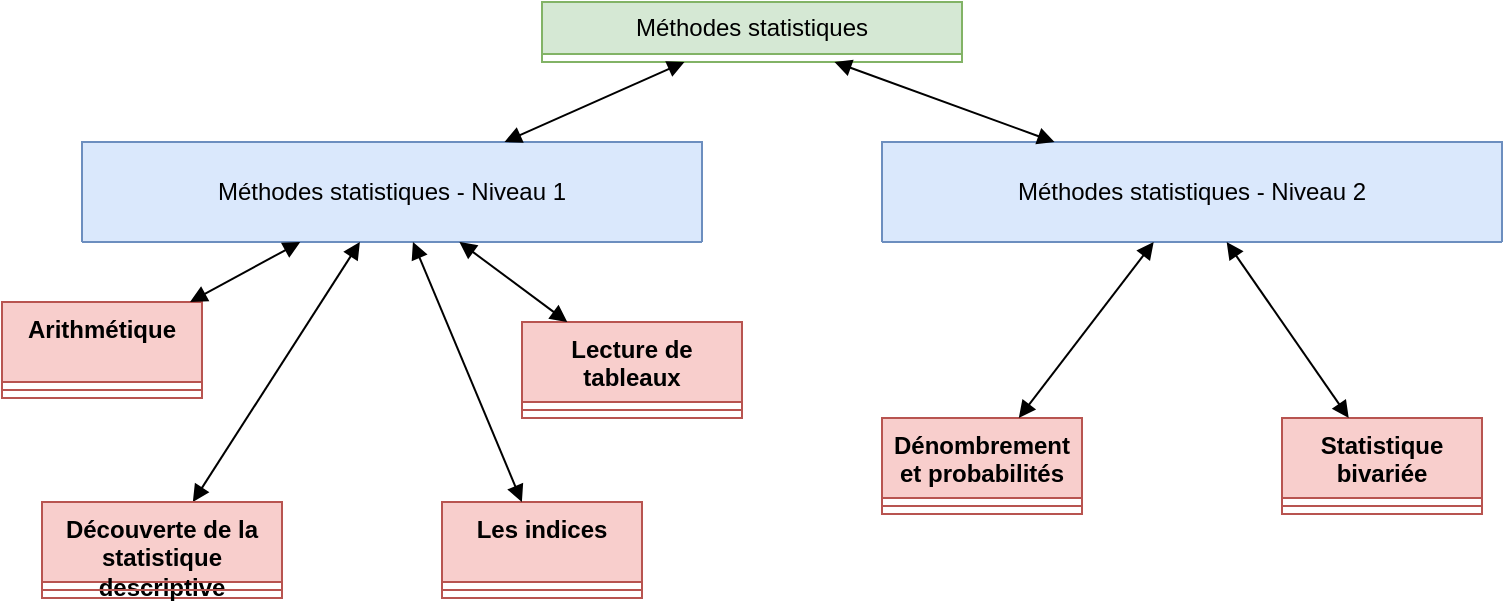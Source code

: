 <mxfile version="24.7.16">
  <diagram name="Page-1" id="TVbX9KgjACldvgUGH_jM">
    <mxGraphModel dx="794" dy="386" grid="1" gridSize="10" guides="1" tooltips="1" connect="1" arrows="1" fold="1" page="1" pageScale="1" pageWidth="827" pageHeight="1169" math="0" shadow="0">
      <root>
        <mxCell id="0" />
        <mxCell id="1" parent="0" />
        <mxCell id="oGcL695DofoNEhs4g2Zo-6" value="Méthodes statistiques" style="swimlane;fontStyle=0;childLayout=stackLayout;horizontal=1;startSize=26;fillColor=#d5e8d4;horizontalStack=0;resizeParent=1;resizeParentMax=0;resizeLast=0;collapsible=1;marginBottom=0;whiteSpace=wrap;html=1;strokeColor=#82b366;" parent="1" vertex="1" collapsed="1">
          <mxGeometry x="290" y="10" width="210" height="30" as="geometry">
            <mxRectangle x="320" y="10" width="200" height="52" as="alternateBounds" />
          </mxGeometry>
        </mxCell>
        <mxCell id="oGcL695DofoNEhs4g2Zo-7" value="+ description: type" style="text;strokeColor=none;fillColor=none;align=left;verticalAlign=top;spacingLeft=4;spacingRight=4;overflow=hidden;rotatable=0;points=[[0,0.5],[1,0.5]];portConstraint=eastwest;whiteSpace=wrap;html=1;" parent="oGcL695DofoNEhs4g2Zo-6" vertex="1">
          <mxGeometry y="26" width="200" height="26" as="geometry" />
        </mxCell>
        <mxCell id="oGcL695DofoNEhs4g2Zo-15" value="Méthodes statistiques - Niveau 1" style="swimlane;fontStyle=0;childLayout=stackLayout;horizontal=1;startSize=50;fillColor=#dae8fc;horizontalStack=0;resizeParent=1;resizeParentMax=0;resizeLast=0;collapsible=1;marginBottom=0;whiteSpace=wrap;html=1;strokeColor=#6c8ebf;" parent="1" vertex="1" collapsed="1">
          <mxGeometry x="60" y="80" width="310" height="50" as="geometry">
            <mxRectangle x="350" y="670" width="140" height="128" as="alternateBounds" />
          </mxGeometry>
        </mxCell>
        <mxCell id="oGcL695DofoNEhs4g2Zo-16" value="+ niveau : 2" style="text;strokeColor=none;fillColor=none;align=left;verticalAlign=top;spacingLeft=4;spacingRight=4;overflow=hidden;rotatable=0;points=[[0,0.5],[1,0.5]];portConstraint=eastwest;whiteSpace=wrap;html=1;" parent="oGcL695DofoNEhs4g2Zo-15" vertex="1">
          <mxGeometry y="50" width="140" height="26" as="geometry" />
        </mxCell>
        <mxCell id="oGcL695DofoNEhs4g2Zo-17" value="+ objectifs: type" style="text;strokeColor=none;fillColor=none;align=left;verticalAlign=top;spacingLeft=4;spacingRight=4;overflow=hidden;rotatable=0;points=[[0,0.5],[1,0.5]];portConstraint=eastwest;whiteSpace=wrap;html=1;" parent="oGcL695DofoNEhs4g2Zo-15" vertex="1">
          <mxGeometry y="76" width="140" height="26" as="geometry" />
        </mxCell>
        <mxCell id="oGcL695DofoNEhs4g2Zo-18" value="+ durée: 3-4 heures" style="text;strokeColor=none;fillColor=none;align=left;verticalAlign=top;spacingLeft=4;spacingRight=4;overflow=hidden;rotatable=0;points=[[0,0.5],[1,0.5]];portConstraint=eastwest;whiteSpace=wrap;html=1;" parent="oGcL695DofoNEhs4g2Zo-15" vertex="1">
          <mxGeometry y="102" width="140" height="26" as="geometry" />
        </mxCell>
        <mxCell id="M_tgrwhZa5VNIvvHF0bR-32" value="Arithmétique" style="swimlane;fontStyle=1;align=center;verticalAlign=top;childLayout=stackLayout;horizontal=1;startSize=40;horizontalStack=0;resizeParent=1;resizeParentMax=0;resizeLast=0;collapsible=1;marginBottom=0;whiteSpace=wrap;html=1;fillColor=#f8cecc;strokeColor=#b85450;" parent="1" vertex="1">
          <mxGeometry x="20" y="160" width="100" height="48" as="geometry" />
        </mxCell>
        <mxCell id="M_tgrwhZa5VNIvvHF0bR-33" value="&lt;div&gt;1 didacti&lt;/div&gt;" style="text;strokeColor=none;fillColor=none;align=left;verticalAlign=top;spacingLeft=4;spacingRight=4;overflow=hidden;rotatable=0;points=[[0,0.5],[1,0.5]];portConstraint=eastwest;whiteSpace=wrap;html=1;" parent="M_tgrwhZa5VNIvvHF0bR-32" vertex="1">
          <mxGeometry y="40" width="100" as="geometry" />
        </mxCell>
        <mxCell id="M_tgrwhZa5VNIvvHF0bR-34" value="" style="line;strokeWidth=1;fillColor=none;align=left;verticalAlign=middle;spacingTop=-1;spacingLeft=3;spacingRight=3;rotatable=0;labelPosition=right;points=[];portConstraint=eastwest;strokeColor=inherit;" parent="M_tgrwhZa5VNIvvHF0bR-32" vertex="1">
          <mxGeometry y="40" width="100" height="8" as="geometry" />
        </mxCell>
        <mxCell id="M_tgrwhZa5VNIvvHF0bR-35" value="" style="endArrow=block;startArrow=block;endFill=1;startFill=1;html=1;rounded=0;" parent="1" source="oGcL695DofoNEhs4g2Zo-15" target="M_tgrwhZa5VNIvvHF0bR-32" edge="1">
          <mxGeometry width="160" relative="1" as="geometry">
            <mxPoint x="394.5" y="380" as="sourcePoint" />
            <mxPoint x="394.5" y="505" as="targetPoint" />
          </mxGeometry>
        </mxCell>
        <mxCell id="M_tgrwhZa5VNIvvHF0bR-36" value="" style="endArrow=block;startArrow=block;endFill=1;startFill=1;html=1;rounded=0;" parent="1" source="oGcL695DofoNEhs4g2Zo-15" target="t3XVpiBwM0hyzEMl5jXf-9" edge="1">
          <mxGeometry width="160" relative="1" as="geometry">
            <mxPoint x="324" y="340" as="sourcePoint" />
            <mxPoint x="126.594" y="288" as="targetPoint" />
            <Array as="points" />
          </mxGeometry>
        </mxCell>
        <mxCell id="t3XVpiBwM0hyzEMl5jXf-1" value="Méthodes statistiques - Niveau 2" style="swimlane;fontStyle=0;childLayout=stackLayout;horizontal=1;startSize=50;fillColor=#dae8fc;horizontalStack=0;resizeParent=1;resizeParentMax=0;resizeLast=0;collapsible=1;marginBottom=0;whiteSpace=wrap;html=1;strokeColor=#6c8ebf;" vertex="1" collapsed="1" parent="1">
          <mxGeometry x="460" y="80" width="310" height="50" as="geometry">
            <mxRectangle x="350" y="670" width="140" height="128" as="alternateBounds" />
          </mxGeometry>
        </mxCell>
        <mxCell id="t3XVpiBwM0hyzEMl5jXf-2" value="+ niveau : 2" style="text;strokeColor=none;fillColor=none;align=left;verticalAlign=top;spacingLeft=4;spacingRight=4;overflow=hidden;rotatable=0;points=[[0,0.5],[1,0.5]];portConstraint=eastwest;whiteSpace=wrap;html=1;" vertex="1" parent="t3XVpiBwM0hyzEMl5jXf-1">
          <mxGeometry y="50" width="140" height="26" as="geometry" />
        </mxCell>
        <mxCell id="t3XVpiBwM0hyzEMl5jXf-3" value="+ objectifs: type" style="text;strokeColor=none;fillColor=none;align=left;verticalAlign=top;spacingLeft=4;spacingRight=4;overflow=hidden;rotatable=0;points=[[0,0.5],[1,0.5]];portConstraint=eastwest;whiteSpace=wrap;html=1;" vertex="1" parent="t3XVpiBwM0hyzEMl5jXf-1">
          <mxGeometry y="76" width="140" height="26" as="geometry" />
        </mxCell>
        <mxCell id="t3XVpiBwM0hyzEMl5jXf-4" value="+ durée: 3-4 heures" style="text;strokeColor=none;fillColor=none;align=left;verticalAlign=top;spacingLeft=4;spacingRight=4;overflow=hidden;rotatable=0;points=[[0,0.5],[1,0.5]];portConstraint=eastwest;whiteSpace=wrap;html=1;" vertex="1" parent="t3XVpiBwM0hyzEMl5jXf-1">
          <mxGeometry y="102" width="140" height="26" as="geometry" />
        </mxCell>
        <mxCell id="t3XVpiBwM0hyzEMl5jXf-5" value="Lecture de tableaux" style="swimlane;fontStyle=1;align=center;verticalAlign=top;childLayout=stackLayout;horizontal=1;startSize=40;horizontalStack=0;resizeParent=1;resizeParentMax=0;resizeLast=0;collapsible=1;marginBottom=0;whiteSpace=wrap;html=1;fillColor=#f8cecc;strokeColor=#b85450;" vertex="1" parent="1">
          <mxGeometry x="280" y="170" width="110" height="48" as="geometry" />
        </mxCell>
        <mxCell id="t3XVpiBwM0hyzEMl5jXf-6" value="un feedback" style="text;strokeColor=none;fillColor=none;align=left;verticalAlign=top;spacingLeft=4;spacingRight=4;overflow=hidden;rotatable=0;points=[[0,0.5],[1,0.5]];portConstraint=eastwest;whiteSpace=wrap;html=1;" vertex="1" parent="t3XVpiBwM0hyzEMl5jXf-5">
          <mxGeometry y="40" width="110" as="geometry" />
        </mxCell>
        <mxCell id="t3XVpiBwM0hyzEMl5jXf-7" value="" style="line;strokeWidth=1;fillColor=none;align=left;verticalAlign=middle;spacingTop=-1;spacingLeft=3;spacingRight=3;rotatable=0;labelPosition=right;points=[];portConstraint=eastwest;strokeColor=inherit;" vertex="1" parent="t3XVpiBwM0hyzEMl5jXf-5">
          <mxGeometry y="40" width="110" height="8" as="geometry" />
        </mxCell>
        <mxCell id="t3XVpiBwM0hyzEMl5jXf-12" value="Les indices" style="swimlane;fontStyle=1;align=center;verticalAlign=top;childLayout=stackLayout;horizontal=1;startSize=40;horizontalStack=0;resizeParent=1;resizeParentMax=0;resizeLast=0;collapsible=1;marginBottom=0;whiteSpace=wrap;html=1;fillColor=#f8cecc;strokeColor=#b85450;" vertex="1" parent="1">
          <mxGeometry x="240" y="260" width="100" height="48" as="geometry" />
        </mxCell>
        <mxCell id="t3XVpiBwM0hyzEMl5jXf-13" value="&lt;div&gt;1 didacti&lt;/div&gt;" style="text;strokeColor=none;fillColor=none;align=left;verticalAlign=top;spacingLeft=4;spacingRight=4;overflow=hidden;rotatable=0;points=[[0,0.5],[1,0.5]];portConstraint=eastwest;whiteSpace=wrap;html=1;" vertex="1" parent="t3XVpiBwM0hyzEMl5jXf-12">
          <mxGeometry y="40" width="100" as="geometry" />
        </mxCell>
        <mxCell id="t3XVpiBwM0hyzEMl5jXf-14" value="" style="line;strokeWidth=1;fillColor=none;align=left;verticalAlign=middle;spacingTop=-1;spacingLeft=3;spacingRight=3;rotatable=0;labelPosition=right;points=[];portConstraint=eastwest;strokeColor=inherit;" vertex="1" parent="t3XVpiBwM0hyzEMl5jXf-12">
          <mxGeometry y="40" width="100" height="8" as="geometry" />
        </mxCell>
        <mxCell id="t3XVpiBwM0hyzEMl5jXf-15" value="" style="endArrow=block;startArrow=block;endFill=1;startFill=1;html=1;rounded=0;" edge="1" parent="1" source="oGcL695DofoNEhs4g2Zo-15" target="t3XVpiBwM0hyzEMl5jXf-5">
          <mxGeometry width="160" relative="1" as="geometry">
            <mxPoint x="213" y="140" as="sourcePoint" />
            <mxPoint x="136.594" y="298" as="targetPoint" />
            <Array as="points" />
          </mxGeometry>
        </mxCell>
        <mxCell id="t3XVpiBwM0hyzEMl5jXf-9" value="Découverte de la statistique descriptive" style="swimlane;fontStyle=1;align=center;verticalAlign=top;childLayout=stackLayout;horizontal=1;startSize=40;horizontalStack=0;resizeParent=1;resizeParentMax=0;resizeLast=0;collapsible=1;marginBottom=0;whiteSpace=wrap;html=1;fillColor=#f8cecc;strokeColor=#b85450;" vertex="1" parent="1">
          <mxGeometry x="40" y="260" width="120" height="48" as="geometry" />
        </mxCell>
        <mxCell id="t3XVpiBwM0hyzEMl5jXf-10" value="&lt;div&gt;1 didacti&lt;/div&gt;" style="text;strokeColor=none;fillColor=none;align=left;verticalAlign=top;spacingLeft=4;spacingRight=4;overflow=hidden;rotatable=0;points=[[0,0.5],[1,0.5]];portConstraint=eastwest;whiteSpace=wrap;html=1;" vertex="1" parent="t3XVpiBwM0hyzEMl5jXf-9">
          <mxGeometry y="40" width="120" as="geometry" />
        </mxCell>
        <mxCell id="t3XVpiBwM0hyzEMl5jXf-11" value="" style="line;strokeWidth=1;fillColor=none;align=left;verticalAlign=middle;spacingTop=-1;spacingLeft=3;spacingRight=3;rotatable=0;labelPosition=right;points=[];portConstraint=eastwest;strokeColor=inherit;" vertex="1" parent="t3XVpiBwM0hyzEMl5jXf-9">
          <mxGeometry y="40" width="120" height="8" as="geometry" />
        </mxCell>
        <mxCell id="t3XVpiBwM0hyzEMl5jXf-16" value="" style="endArrow=block;startArrow=block;endFill=1;startFill=1;html=1;rounded=0;" edge="1" parent="1" source="oGcL695DofoNEhs4g2Zo-15" target="t3XVpiBwM0hyzEMl5jXf-12">
          <mxGeometry width="160" relative="1" as="geometry">
            <mxPoint x="206" y="140" as="sourcePoint" />
            <mxPoint x="98" y="280" as="targetPoint" />
            <Array as="points" />
          </mxGeometry>
        </mxCell>
        <mxCell id="t3XVpiBwM0hyzEMl5jXf-17" value="Dénombrement et probabilités" style="swimlane;fontStyle=1;align=center;verticalAlign=top;childLayout=stackLayout;horizontal=1;startSize=40;horizontalStack=0;resizeParent=1;resizeParentMax=0;resizeLast=0;collapsible=1;marginBottom=0;whiteSpace=wrap;html=1;fillColor=#f8cecc;strokeColor=#b85450;" vertex="1" parent="1">
          <mxGeometry x="460" y="218" width="100" height="48" as="geometry" />
        </mxCell>
        <mxCell id="t3XVpiBwM0hyzEMl5jXf-18" value="&lt;div&gt;1 didacti&lt;/div&gt;" style="text;strokeColor=none;fillColor=none;align=left;verticalAlign=top;spacingLeft=4;spacingRight=4;overflow=hidden;rotatable=0;points=[[0,0.5],[1,0.5]];portConstraint=eastwest;whiteSpace=wrap;html=1;" vertex="1" parent="t3XVpiBwM0hyzEMl5jXf-17">
          <mxGeometry y="40" width="100" as="geometry" />
        </mxCell>
        <mxCell id="t3XVpiBwM0hyzEMl5jXf-19" value="" style="line;strokeWidth=1;fillColor=none;align=left;verticalAlign=middle;spacingTop=-1;spacingLeft=3;spacingRight=3;rotatable=0;labelPosition=right;points=[];portConstraint=eastwest;strokeColor=inherit;" vertex="1" parent="t3XVpiBwM0hyzEMl5jXf-17">
          <mxGeometry y="40" width="100" height="8" as="geometry" />
        </mxCell>
        <mxCell id="t3XVpiBwM0hyzEMl5jXf-20" value="Statistique bivariée" style="swimlane;fontStyle=1;align=center;verticalAlign=top;childLayout=stackLayout;horizontal=1;startSize=40;horizontalStack=0;resizeParent=1;resizeParentMax=0;resizeLast=0;collapsible=1;marginBottom=0;whiteSpace=wrap;html=1;fillColor=#f8cecc;strokeColor=#b85450;" vertex="1" parent="1">
          <mxGeometry x="660" y="218" width="100" height="48" as="geometry" />
        </mxCell>
        <mxCell id="t3XVpiBwM0hyzEMl5jXf-21" value="&lt;div&gt;1 didacti&lt;/div&gt;" style="text;strokeColor=none;fillColor=none;align=left;verticalAlign=top;spacingLeft=4;spacingRight=4;overflow=hidden;rotatable=0;points=[[0,0.5],[1,0.5]];portConstraint=eastwest;whiteSpace=wrap;html=1;" vertex="1" parent="t3XVpiBwM0hyzEMl5jXf-20">
          <mxGeometry y="40" width="100" as="geometry" />
        </mxCell>
        <mxCell id="t3XVpiBwM0hyzEMl5jXf-22" value="" style="line;strokeWidth=1;fillColor=none;align=left;verticalAlign=middle;spacingTop=-1;spacingLeft=3;spacingRight=3;rotatable=0;labelPosition=right;points=[];portConstraint=eastwest;strokeColor=inherit;" vertex="1" parent="t3XVpiBwM0hyzEMl5jXf-20">
          <mxGeometry y="40" width="100" height="8" as="geometry" />
        </mxCell>
        <mxCell id="t3XVpiBwM0hyzEMl5jXf-23" value="" style="endArrow=block;startArrow=block;endFill=1;startFill=1;html=1;rounded=0;" edge="1" parent="1" source="t3XVpiBwM0hyzEMl5jXf-1" target="t3XVpiBwM0hyzEMl5jXf-17">
          <mxGeometry width="160" relative="1" as="geometry">
            <mxPoint x="209" y="140" as="sourcePoint" />
            <mxPoint x="125" y="270" as="targetPoint" />
            <Array as="points" />
          </mxGeometry>
        </mxCell>
        <mxCell id="t3XVpiBwM0hyzEMl5jXf-24" value="" style="endArrow=block;startArrow=block;endFill=1;startFill=1;html=1;rounded=0;" edge="1" parent="1" source="t3XVpiBwM0hyzEMl5jXf-1" target="t3XVpiBwM0hyzEMl5jXf-20">
          <mxGeometry width="160" relative="1" as="geometry">
            <mxPoint x="606" y="140" as="sourcePoint" />
            <mxPoint x="538" y="228" as="targetPoint" />
            <Array as="points" />
          </mxGeometry>
        </mxCell>
        <mxCell id="t3XVpiBwM0hyzEMl5jXf-25" value="" style="endArrow=block;startArrow=block;endFill=1;startFill=1;html=1;rounded=0;" edge="1" parent="1" source="oGcL695DofoNEhs4g2Zo-6" target="oGcL695DofoNEhs4g2Zo-15">
          <mxGeometry width="160" relative="1" as="geometry">
            <mxPoint x="209" y="140" as="sourcePoint" />
            <mxPoint x="125" y="270" as="targetPoint" />
            <Array as="points" />
          </mxGeometry>
        </mxCell>
        <mxCell id="t3XVpiBwM0hyzEMl5jXf-26" value="" style="endArrow=block;startArrow=block;endFill=1;startFill=1;html=1;rounded=0;" edge="1" parent="1" source="oGcL695DofoNEhs4g2Zo-6" target="t3XVpiBwM0hyzEMl5jXf-1">
          <mxGeometry width="160" relative="1" as="geometry">
            <mxPoint x="371" y="50" as="sourcePoint" />
            <mxPoint x="281" y="90" as="targetPoint" />
            <Array as="points" />
          </mxGeometry>
        </mxCell>
      </root>
    </mxGraphModel>
  </diagram>
</mxfile>
